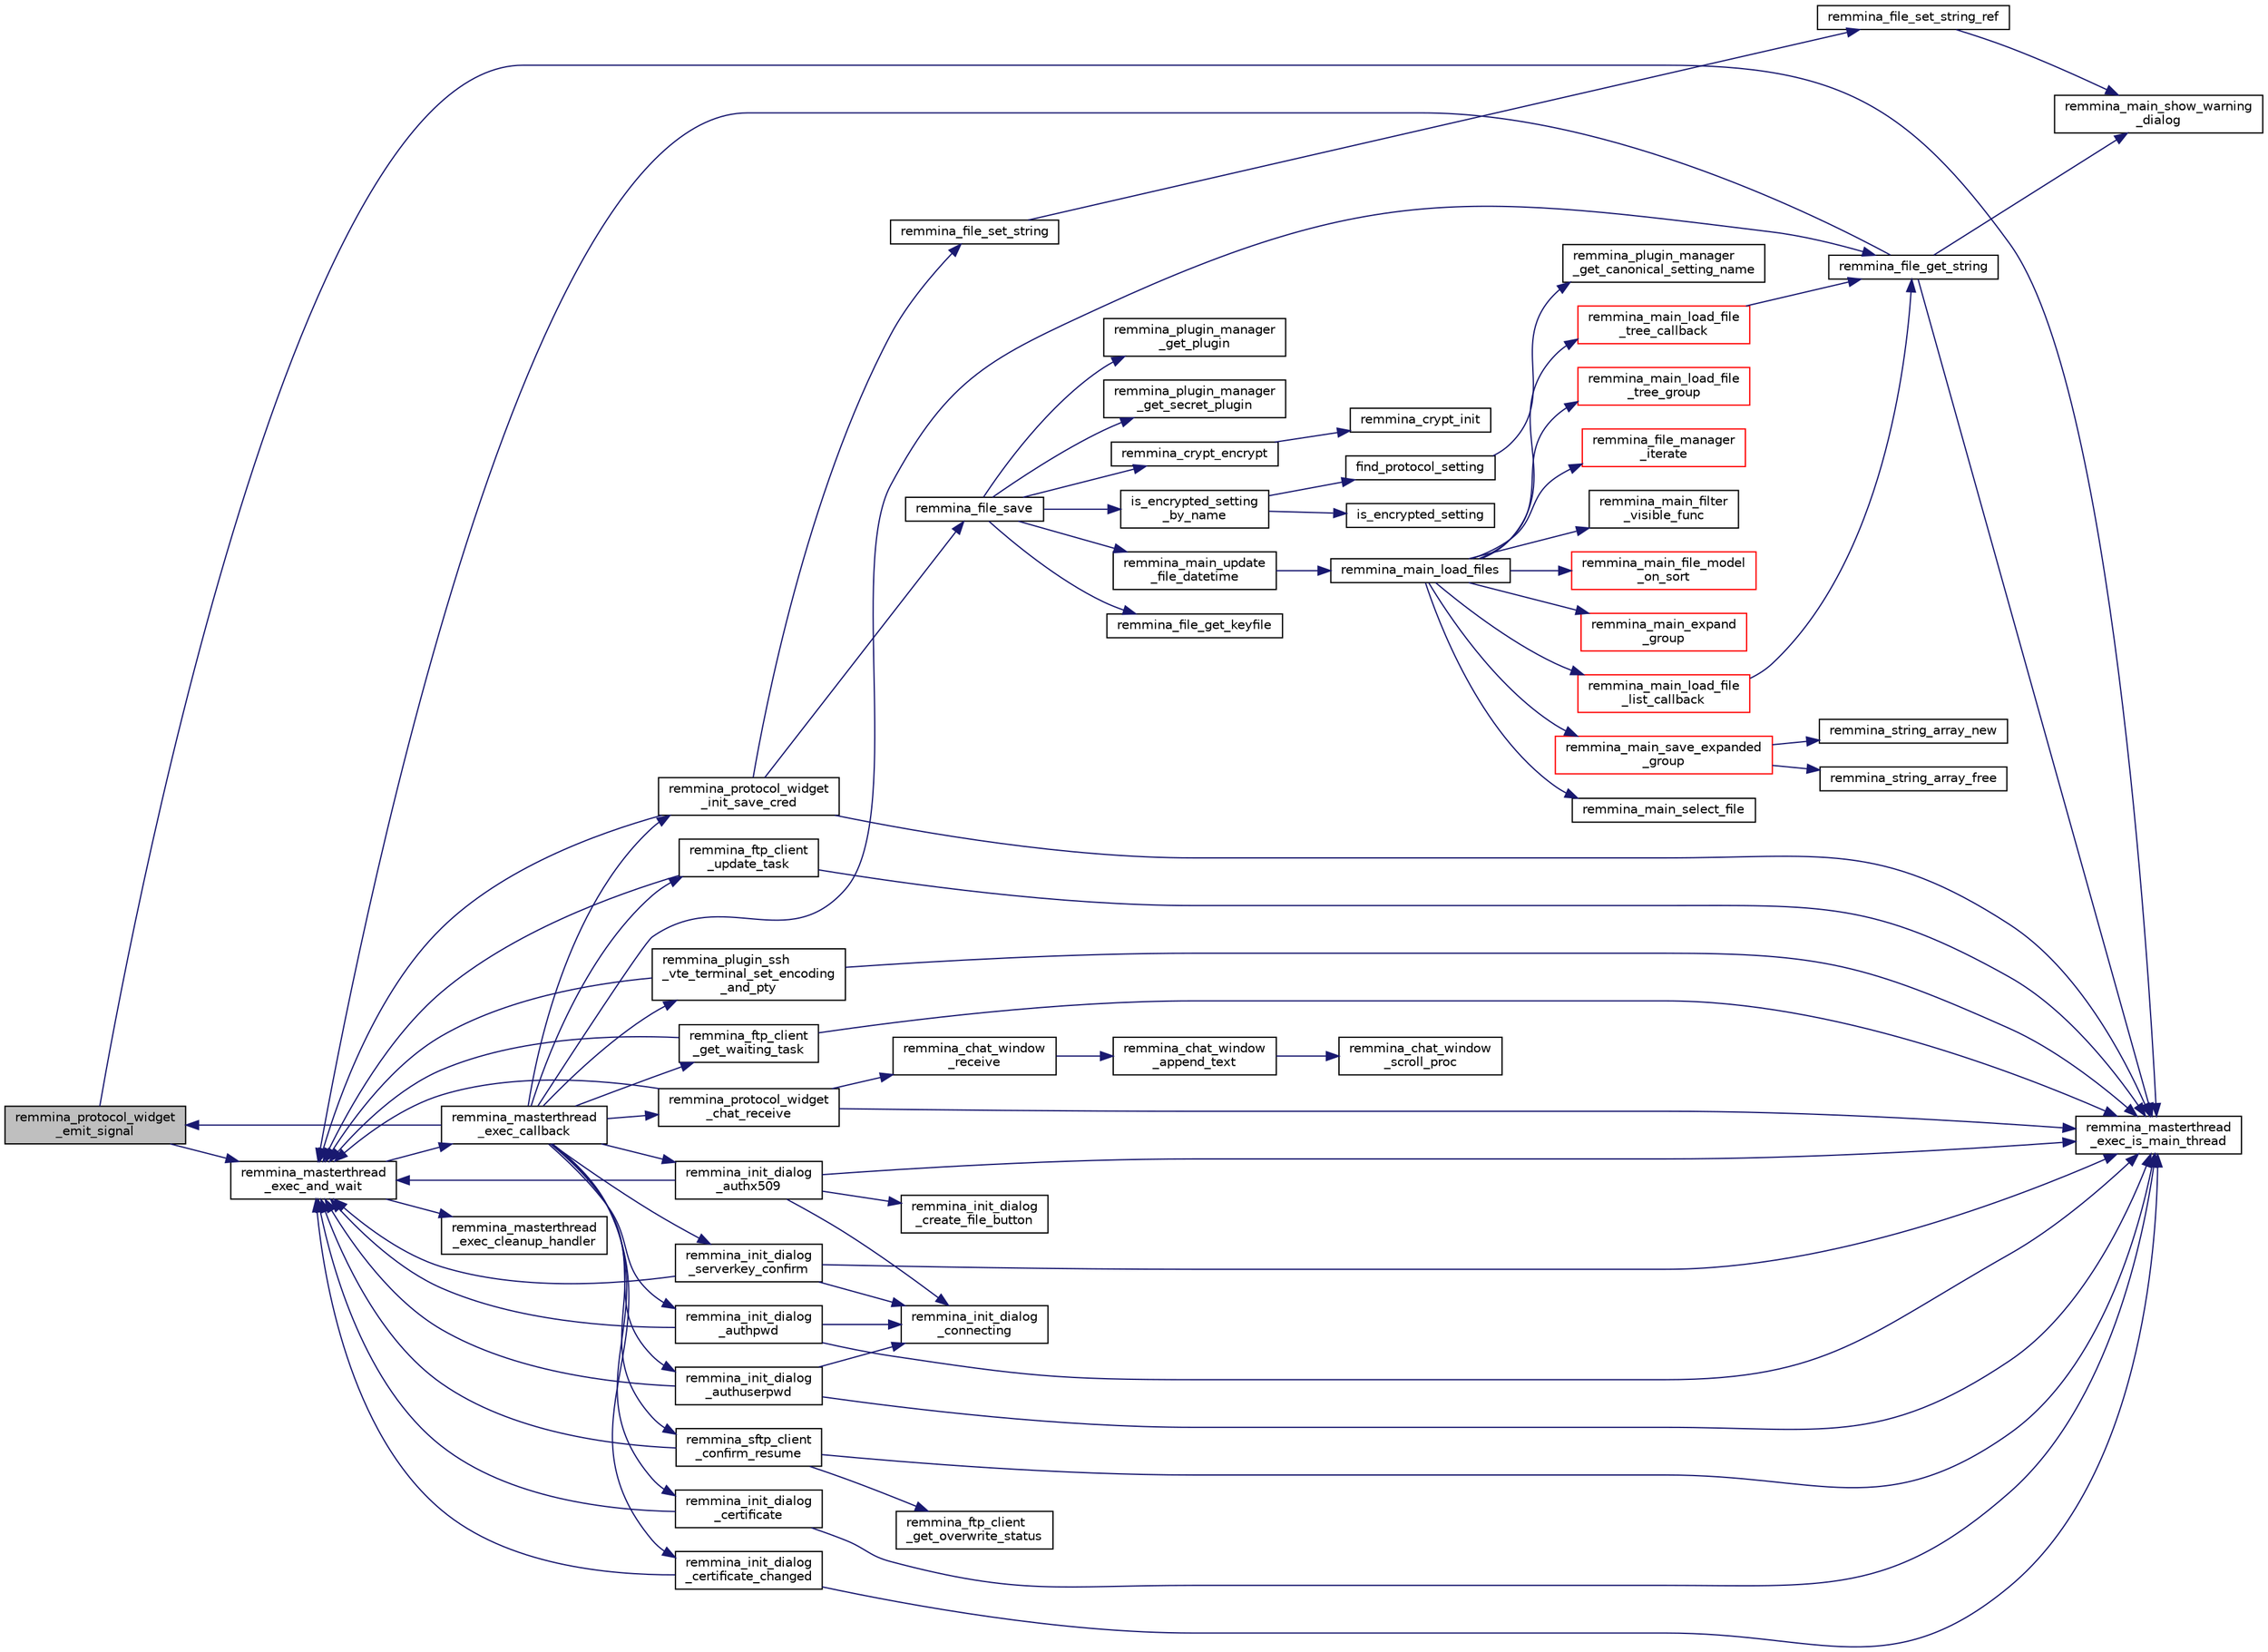digraph "remmina_protocol_widget_emit_signal"
{
  edge [fontname="Helvetica",fontsize="10",labelfontname="Helvetica",labelfontsize="10"];
  node [fontname="Helvetica",fontsize="10",shape=record];
  rankdir="LR";
  Node1191 [label="remmina_protocol_widget\l_emit_signal",height=0.2,width=0.4,color="black", fillcolor="grey75", style="filled", fontcolor="black"];
  Node1191 -> Node1192 [color="midnightblue",fontsize="10",style="solid",fontname="Helvetica"];
  Node1192 [label="remmina_masterthread\l_exec_is_main_thread",height=0.2,width=0.4,color="black", fillcolor="white", style="filled",URL="$remmina__masterthread__exec_8c.html#a3a52e863a3a3da6da6bb5d36c13b7ff4"];
  Node1191 -> Node1193 [color="midnightblue",fontsize="10",style="solid",fontname="Helvetica"];
  Node1193 [label="remmina_masterthread\l_exec_and_wait",height=0.2,width=0.4,color="black", fillcolor="white", style="filled",URL="$remmina__masterthread__exec_8c.html#a14628c2470cac50e87916a70ea05c97d"];
  Node1193 -> Node1194 [color="midnightblue",fontsize="10",style="solid",fontname="Helvetica"];
  Node1194 [label="remmina_masterthread\l_exec_cleanup_handler",height=0.2,width=0.4,color="black", fillcolor="white", style="filled",URL="$remmina__masterthread__exec_8c.html#a94985f15fd0d27c037824ee90b0ecd3c"];
  Node1193 -> Node1195 [color="midnightblue",fontsize="10",style="solid",fontname="Helvetica"];
  Node1195 [label="remmina_masterthread\l_exec_callback",height=0.2,width=0.4,color="black", fillcolor="white", style="filled",URL="$remmina__masterthread__exec_8c.html#ae5c4d736f1856249c255430e010a179f"];
  Node1195 -> Node1196 [color="midnightblue",fontsize="10",style="solid",fontname="Helvetica"];
  Node1196 [label="remmina_protocol_widget\l_init_save_cred",height=0.2,width=0.4,color="black", fillcolor="white", style="filled",URL="$remmina__protocol__widget_8c.html#a7ac09ee83afa8a1a60cadf56b0ec83a6"];
  Node1196 -> Node1192 [color="midnightblue",fontsize="10",style="solid",fontname="Helvetica"];
  Node1196 -> Node1193 [color="midnightblue",fontsize="10",style="solid",fontname="Helvetica"];
  Node1196 -> Node1197 [color="midnightblue",fontsize="10",style="solid",fontname="Helvetica"];
  Node1197 [label="remmina_file_set_string",height=0.2,width=0.4,color="black", fillcolor="white", style="filled",URL="$remmina__file_8c.html#a85ca1ca2d0bf9ef29e490c6f4527a954"];
  Node1197 -> Node1198 [color="midnightblue",fontsize="10",style="solid",fontname="Helvetica"];
  Node1198 [label="remmina_file_set_string_ref",height=0.2,width=0.4,color="black", fillcolor="white", style="filled",URL="$remmina__file_8c.html#a74951c1067a1a5e1341f5e1c1206dec6"];
  Node1198 -> Node1199 [color="midnightblue",fontsize="10",style="solid",fontname="Helvetica"];
  Node1199 [label="remmina_main_show_warning\l_dialog",height=0.2,width=0.4,color="black", fillcolor="white", style="filled",URL="$remmina__main_8c.html#ad99b9c0bf2fa8c166a8b4a09e06ffdf7"];
  Node1196 -> Node1200 [color="midnightblue",fontsize="10",style="solid",fontname="Helvetica"];
  Node1200 [label="remmina_file_save",height=0.2,width=0.4,color="black", fillcolor="white", style="filled",URL="$remmina__file_8c.html#a8c893a5deec9bc446bd89cc9973416c7"];
  Node1200 -> Node1201 [color="midnightblue",fontsize="10",style="solid",fontname="Helvetica"];
  Node1201 [label="remmina_file_get_keyfile",height=0.2,width=0.4,color="black", fillcolor="white", style="filled",URL="$remmina__file_8c.html#a89ec355adbf6e03ad16d7faf810af46f"];
  Node1200 -> Node1202 [color="midnightblue",fontsize="10",style="solid",fontname="Helvetica"];
  Node1202 [label="remmina_plugin_manager\l_get_plugin",height=0.2,width=0.4,color="black", fillcolor="white", style="filled",URL="$remmina__plugin__manager_8c.html#a3872c8656a8a3d5147bcc603471c1932"];
  Node1200 -> Node1203 [color="midnightblue",fontsize="10",style="solid",fontname="Helvetica"];
  Node1203 [label="remmina_plugin_manager\l_get_secret_plugin",height=0.2,width=0.4,color="black", fillcolor="white", style="filled",URL="$remmina__plugin__manager_8c.html#ad380a98f6624aa8c830015c8b428b7b4"];
  Node1200 -> Node1204 [color="midnightblue",fontsize="10",style="solid",fontname="Helvetica"];
  Node1204 [label="is_encrypted_setting\l_by_name",height=0.2,width=0.4,color="black", fillcolor="white", style="filled",URL="$remmina__file_8c.html#a72580559fa04082418a993fec4c77281"];
  Node1204 -> Node1205 [color="midnightblue",fontsize="10",style="solid",fontname="Helvetica"];
  Node1205 [label="find_protocol_setting",height=0.2,width=0.4,color="black", fillcolor="white", style="filled",URL="$remmina__file_8c.html#acc88ee6f5ba73bf9c3b05ab9368c952f"];
  Node1205 -> Node1206 [color="midnightblue",fontsize="10",style="solid",fontname="Helvetica"];
  Node1206 [label="remmina_plugin_manager\l_get_canonical_setting_name",height=0.2,width=0.4,color="black", fillcolor="white", style="filled",URL="$remmina__plugin__manager_8c.html#af60b8edfa50563ae4c7593efc3deed55"];
  Node1204 -> Node1207 [color="midnightblue",fontsize="10",style="solid",fontname="Helvetica"];
  Node1207 [label="is_encrypted_setting",height=0.2,width=0.4,color="black", fillcolor="white", style="filled",URL="$remmina__file_8c.html#a29920ae737817d3f6c673bacbbf11ca1"];
  Node1200 -> Node1208 [color="midnightblue",fontsize="10",style="solid",fontname="Helvetica"];
  Node1208 [label="remmina_crypt_encrypt",height=0.2,width=0.4,color="black", fillcolor="white", style="filled",URL="$remmina__crypt_8c.html#aa02cf0fed3eb68d6a89815c3ba3bf7b1"];
  Node1208 -> Node1209 [color="midnightblue",fontsize="10",style="solid",fontname="Helvetica"];
  Node1209 [label="remmina_crypt_init",height=0.2,width=0.4,color="black", fillcolor="white", style="filled",URL="$remmina__crypt_8c.html#ae097c169aefdd5d83a57fc1bde511171"];
  Node1200 -> Node1210 [color="midnightblue",fontsize="10",style="solid",fontname="Helvetica"];
  Node1210 [label="remmina_main_update\l_file_datetime",height=0.2,width=0.4,color="black", fillcolor="white", style="filled",URL="$remmina__main_8c.html#a5ae0372dafe41f96a09097c07d1b270a"];
  Node1210 -> Node1211 [color="midnightblue",fontsize="10",style="solid",fontname="Helvetica"];
  Node1211 [label="remmina_main_load_files",height=0.2,width=0.4,color="black", fillcolor="white", style="filled",URL="$remmina__main_8c.html#a3617295e74fa84edbd41dedc601402a7"];
  Node1211 -> Node1212 [color="midnightblue",fontsize="10",style="solid",fontname="Helvetica"];
  Node1212 [label="remmina_main_save_expanded\l_group",height=0.2,width=0.4,color="red", fillcolor="white", style="filled",URL="$remmina__main_8c.html#ad8744dc59ba8072ffdf557b6c94e9f40"];
  Node1212 -> Node1213 [color="midnightblue",fontsize="10",style="solid",fontname="Helvetica"];
  Node1213 [label="remmina_string_array_free",height=0.2,width=0.4,color="black", fillcolor="white", style="filled",URL="$remmina__string__array_8c.html#a8ab78913d299df665a408a8a5ec51bbe"];
  Node1212 -> Node1214 [color="midnightblue",fontsize="10",style="solid",fontname="Helvetica"];
  Node1214 [label="remmina_string_array_new",height=0.2,width=0.4,color="black", fillcolor="white", style="filled",URL="$remmina__string__array_8c.html#aff90e964c6541b1af02adf7ea39e6e02"];
  Node1211 -> Node1217 [color="midnightblue",fontsize="10",style="solid",fontname="Helvetica"];
  Node1217 [label="remmina_main_load_file\l_tree_group",height=0.2,width=0.4,color="red", fillcolor="white", style="filled",URL="$remmina__main_8c.html#aa46e6b815c241d32a476a29053dbf296"];
  Node1211 -> Node1229 [color="midnightblue",fontsize="10",style="solid",fontname="Helvetica"];
  Node1229 [label="remmina_file_manager\l_iterate",height=0.2,width=0.4,color="red", fillcolor="white", style="filled",URL="$remmina__file__manager_8c.html#a55a717aafc046713380bd2c55f29165a"];
  Node1211 -> Node1230 [color="midnightblue",fontsize="10",style="solid",fontname="Helvetica"];
  Node1230 [label="remmina_main_load_file\l_tree_callback",height=0.2,width=0.4,color="red", fillcolor="white", style="filled",URL="$remmina__main_8c.html#ae32574ebe06b1a24f135af9379e663b4"];
  Node1230 -> Node1224 [color="midnightblue",fontsize="10",style="solid",fontname="Helvetica"];
  Node1224 [label="remmina_file_get_string",height=0.2,width=0.4,color="black", fillcolor="white", style="filled",URL="$remmina__file_8c.html#a8eb1b213d9d08c6ad13683ce05f4355e"];
  Node1224 -> Node1192 [color="midnightblue",fontsize="10",style="solid",fontname="Helvetica"];
  Node1224 -> Node1193 [color="midnightblue",fontsize="10",style="solid",fontname="Helvetica"];
  Node1224 -> Node1199 [color="midnightblue",fontsize="10",style="solid",fontname="Helvetica"];
  Node1211 -> Node1236 [color="midnightblue",fontsize="10",style="solid",fontname="Helvetica"];
  Node1236 [label="remmina_main_load_file\l_list_callback",height=0.2,width=0.4,color="red", fillcolor="white", style="filled",URL="$remmina__main_8c.html#a71f485dba1b11bf8cba129920767b5e6"];
  Node1236 -> Node1224 [color="midnightblue",fontsize="10",style="solid",fontname="Helvetica"];
  Node1211 -> Node1237 [color="midnightblue",fontsize="10",style="solid",fontname="Helvetica"];
  Node1237 [label="remmina_main_filter\l_visible_func",height=0.2,width=0.4,color="black", fillcolor="white", style="filled",URL="$remmina__main_8c.html#ab0d22f0e3571eb80886acb0c68005800"];
  Node1211 -> Node1238 [color="midnightblue",fontsize="10",style="solid",fontname="Helvetica"];
  Node1238 [label="remmina_main_file_model\l_on_sort",height=0.2,width=0.4,color="red", fillcolor="white", style="filled",URL="$remmina__main_8c.html#a71fbe206a9c2abb8f348ee598d7751b7"];
  Node1211 -> Node1240 [color="midnightblue",fontsize="10",style="solid",fontname="Helvetica"];
  Node1240 [label="remmina_main_expand\l_group",height=0.2,width=0.4,color="red", fillcolor="white", style="filled",URL="$remmina__main_8c.html#a4a4733c243f20c3ffc27105003f5e30e"];
  Node1211 -> Node1243 [color="midnightblue",fontsize="10",style="solid",fontname="Helvetica"];
  Node1243 [label="remmina_main_select_file",height=0.2,width=0.4,color="black", fillcolor="white", style="filled",URL="$remmina__main_8c.html#aa20963aed43242994c88d5a97a546355"];
  Node1195 -> Node1244 [color="midnightblue",fontsize="10",style="solid",fontname="Helvetica"];
  Node1244 [label="remmina_protocol_widget\l_chat_receive",height=0.2,width=0.4,color="black", fillcolor="white", style="filled",URL="$remmina__protocol__widget_8c.html#ae2522242b3f39ee84ee8cf75170de0c0"];
  Node1244 -> Node1192 [color="midnightblue",fontsize="10",style="solid",fontname="Helvetica"];
  Node1244 -> Node1193 [color="midnightblue",fontsize="10",style="solid",fontname="Helvetica"];
  Node1244 -> Node1245 [color="midnightblue",fontsize="10",style="solid",fontname="Helvetica"];
  Node1245 [label="remmina_chat_window\l_receive",height=0.2,width=0.4,color="black", fillcolor="white", style="filled",URL="$remmina__chat__window_8c.html#a45724aed5474dd741563ffbf89237022"];
  Node1245 -> Node1246 [color="midnightblue",fontsize="10",style="solid",fontname="Helvetica"];
  Node1246 [label="remmina_chat_window\l_append_text",height=0.2,width=0.4,color="black", fillcolor="white", style="filled",URL="$remmina__chat__window_8c.html#adfffc86df4856aabe2593de07742985f"];
  Node1246 -> Node1247 [color="midnightblue",fontsize="10",style="solid",fontname="Helvetica"];
  Node1247 [label="remmina_chat_window\l_scroll_proc",height=0.2,width=0.4,color="black", fillcolor="white", style="filled",URL="$remmina__chat__window_8c.html#a2a4bc3ded8ebf89c8f60d9b565fe2d70"];
  Node1195 -> Node1224 [color="midnightblue",fontsize="10",style="solid",fontname="Helvetica"];
  Node1195 -> Node1248 [color="midnightblue",fontsize="10",style="solid",fontname="Helvetica"];
  Node1248 [label="remmina_init_dialog\l_serverkey_confirm",height=0.2,width=0.4,color="black", fillcolor="white", style="filled",URL="$remmina__init__dialog_8c.html#a11fba22fe5f7f85985e01b499a52e534"];
  Node1248 -> Node1192 [color="midnightblue",fontsize="10",style="solid",fontname="Helvetica"];
  Node1248 -> Node1193 [color="midnightblue",fontsize="10",style="solid",fontname="Helvetica"];
  Node1248 -> Node1249 [color="midnightblue",fontsize="10",style="solid",fontname="Helvetica"];
  Node1249 [label="remmina_init_dialog\l_connecting",height=0.2,width=0.4,color="black", fillcolor="white", style="filled",URL="$remmina__init__dialog_8c.html#a7602c5b714e02a10506977dd983e7446"];
  Node1195 -> Node1250 [color="midnightblue",fontsize="10",style="solid",fontname="Helvetica"];
  Node1250 [label="remmina_init_dialog\l_authpwd",height=0.2,width=0.4,color="black", fillcolor="white", style="filled",URL="$remmina__init__dialog_8c.html#a755fc90b41b65cd6106915ab501433fa"];
  Node1250 -> Node1192 [color="midnightblue",fontsize="10",style="solid",fontname="Helvetica"];
  Node1250 -> Node1193 [color="midnightblue",fontsize="10",style="solid",fontname="Helvetica"];
  Node1250 -> Node1249 [color="midnightblue",fontsize="10",style="solid",fontname="Helvetica"];
  Node1195 -> Node1251 [color="midnightblue",fontsize="10",style="solid",fontname="Helvetica"];
  Node1251 [label="remmina_init_dialog\l_authuserpwd",height=0.2,width=0.4,color="black", fillcolor="white", style="filled",URL="$remmina__init__dialog_8c.html#ad941f2348cd1752fc9d58c263690726c"];
  Node1251 -> Node1192 [color="midnightblue",fontsize="10",style="solid",fontname="Helvetica"];
  Node1251 -> Node1193 [color="midnightblue",fontsize="10",style="solid",fontname="Helvetica"];
  Node1251 -> Node1249 [color="midnightblue",fontsize="10",style="solid",fontname="Helvetica"];
  Node1195 -> Node1252 [color="midnightblue",fontsize="10",style="solid",fontname="Helvetica"];
  Node1252 [label="remmina_init_dialog\l_certificate",height=0.2,width=0.4,color="black", fillcolor="white", style="filled",URL="$remmina__init__dialog_8c.html#abd47233840e1eefc1d511bc4e153b98b"];
  Node1252 -> Node1192 [color="midnightblue",fontsize="10",style="solid",fontname="Helvetica"];
  Node1252 -> Node1193 [color="midnightblue",fontsize="10",style="solid",fontname="Helvetica"];
  Node1195 -> Node1253 [color="midnightblue",fontsize="10",style="solid",fontname="Helvetica"];
  Node1253 [label="remmina_init_dialog\l_certificate_changed",height=0.2,width=0.4,color="black", fillcolor="white", style="filled",URL="$remmina__init__dialog_8c.html#a07e0824fe19e8169d076878aca502fc8"];
  Node1253 -> Node1192 [color="midnightblue",fontsize="10",style="solid",fontname="Helvetica"];
  Node1253 -> Node1193 [color="midnightblue",fontsize="10",style="solid",fontname="Helvetica"];
  Node1195 -> Node1254 [color="midnightblue",fontsize="10",style="solid",fontname="Helvetica"];
  Node1254 [label="remmina_init_dialog\l_authx509",height=0.2,width=0.4,color="black", fillcolor="white", style="filled",URL="$remmina__init__dialog_8c.html#a022dc4f1c87b00dac294837358394ddf"];
  Node1254 -> Node1192 [color="midnightblue",fontsize="10",style="solid",fontname="Helvetica"];
  Node1254 -> Node1193 [color="midnightblue",fontsize="10",style="solid",fontname="Helvetica"];
  Node1254 -> Node1255 [color="midnightblue",fontsize="10",style="solid",fontname="Helvetica"];
  Node1255 [label="remmina_init_dialog\l_create_file_button",height=0.2,width=0.4,color="black", fillcolor="white", style="filled",URL="$remmina__init__dialog_8c.html#ad583daf796f4a3c43dbcce49ebcf240f"];
  Node1254 -> Node1249 [color="midnightblue",fontsize="10",style="solid",fontname="Helvetica"];
  Node1195 -> Node1256 [color="midnightblue",fontsize="10",style="solid",fontname="Helvetica"];
  Node1256 [label="remmina_ftp_client\l_update_task",height=0.2,width=0.4,color="black", fillcolor="white", style="filled",URL="$remmina__ftp__client_8c.html#ad96358f40ab056c91f796ddda886a1dd"];
  Node1256 -> Node1192 [color="midnightblue",fontsize="10",style="solid",fontname="Helvetica"];
  Node1256 -> Node1193 [color="midnightblue",fontsize="10",style="solid",fontname="Helvetica"];
  Node1195 -> Node1257 [color="midnightblue",fontsize="10",style="solid",fontname="Helvetica"];
  Node1257 [label="remmina_ftp_client\l_get_waiting_task",height=0.2,width=0.4,color="black", fillcolor="white", style="filled",URL="$remmina__ftp__client_8c.html#a33e4993b60c36eae89a6a0a943d28141"];
  Node1257 -> Node1192 [color="midnightblue",fontsize="10",style="solid",fontname="Helvetica"];
  Node1257 -> Node1193 [color="midnightblue",fontsize="10",style="solid",fontname="Helvetica"];
  Node1195 -> Node1191 [color="midnightblue",fontsize="10",style="solid",fontname="Helvetica"];
  Node1195 -> Node1258 [color="midnightblue",fontsize="10",style="solid",fontname="Helvetica"];
  Node1258 [label="remmina_sftp_client\l_confirm_resume",height=0.2,width=0.4,color="black", fillcolor="white", style="filled",URL="$remmina__sftp__client_8c.html#a138904893cb9c7f6535b8dfc7ba17e33"];
  Node1258 -> Node1259 [color="midnightblue",fontsize="10",style="solid",fontname="Helvetica"];
  Node1259 [label="remmina_ftp_client\l_get_overwrite_status",height=0.2,width=0.4,color="black", fillcolor="white", style="filled",URL="$remmina__ftp__client_8c.html#a20d0575c04eb24553aeba7d0316e7a2e"];
  Node1258 -> Node1192 [color="midnightblue",fontsize="10",style="solid",fontname="Helvetica"];
  Node1258 -> Node1193 [color="midnightblue",fontsize="10",style="solid",fontname="Helvetica"];
  Node1195 -> Node1260 [color="midnightblue",fontsize="10",style="solid",fontname="Helvetica"];
  Node1260 [label="remmina_plugin_ssh\l_vte_terminal_set_encoding\l_and_pty",height=0.2,width=0.4,color="black", fillcolor="white", style="filled",URL="$remmina__ssh__plugin_8c.html#adc8e3776e67abca9ab913bc33172e4ce"];
  Node1260 -> Node1192 [color="midnightblue",fontsize="10",style="solid",fontname="Helvetica"];
  Node1260 -> Node1193 [color="midnightblue",fontsize="10",style="solid",fontname="Helvetica"];
}
